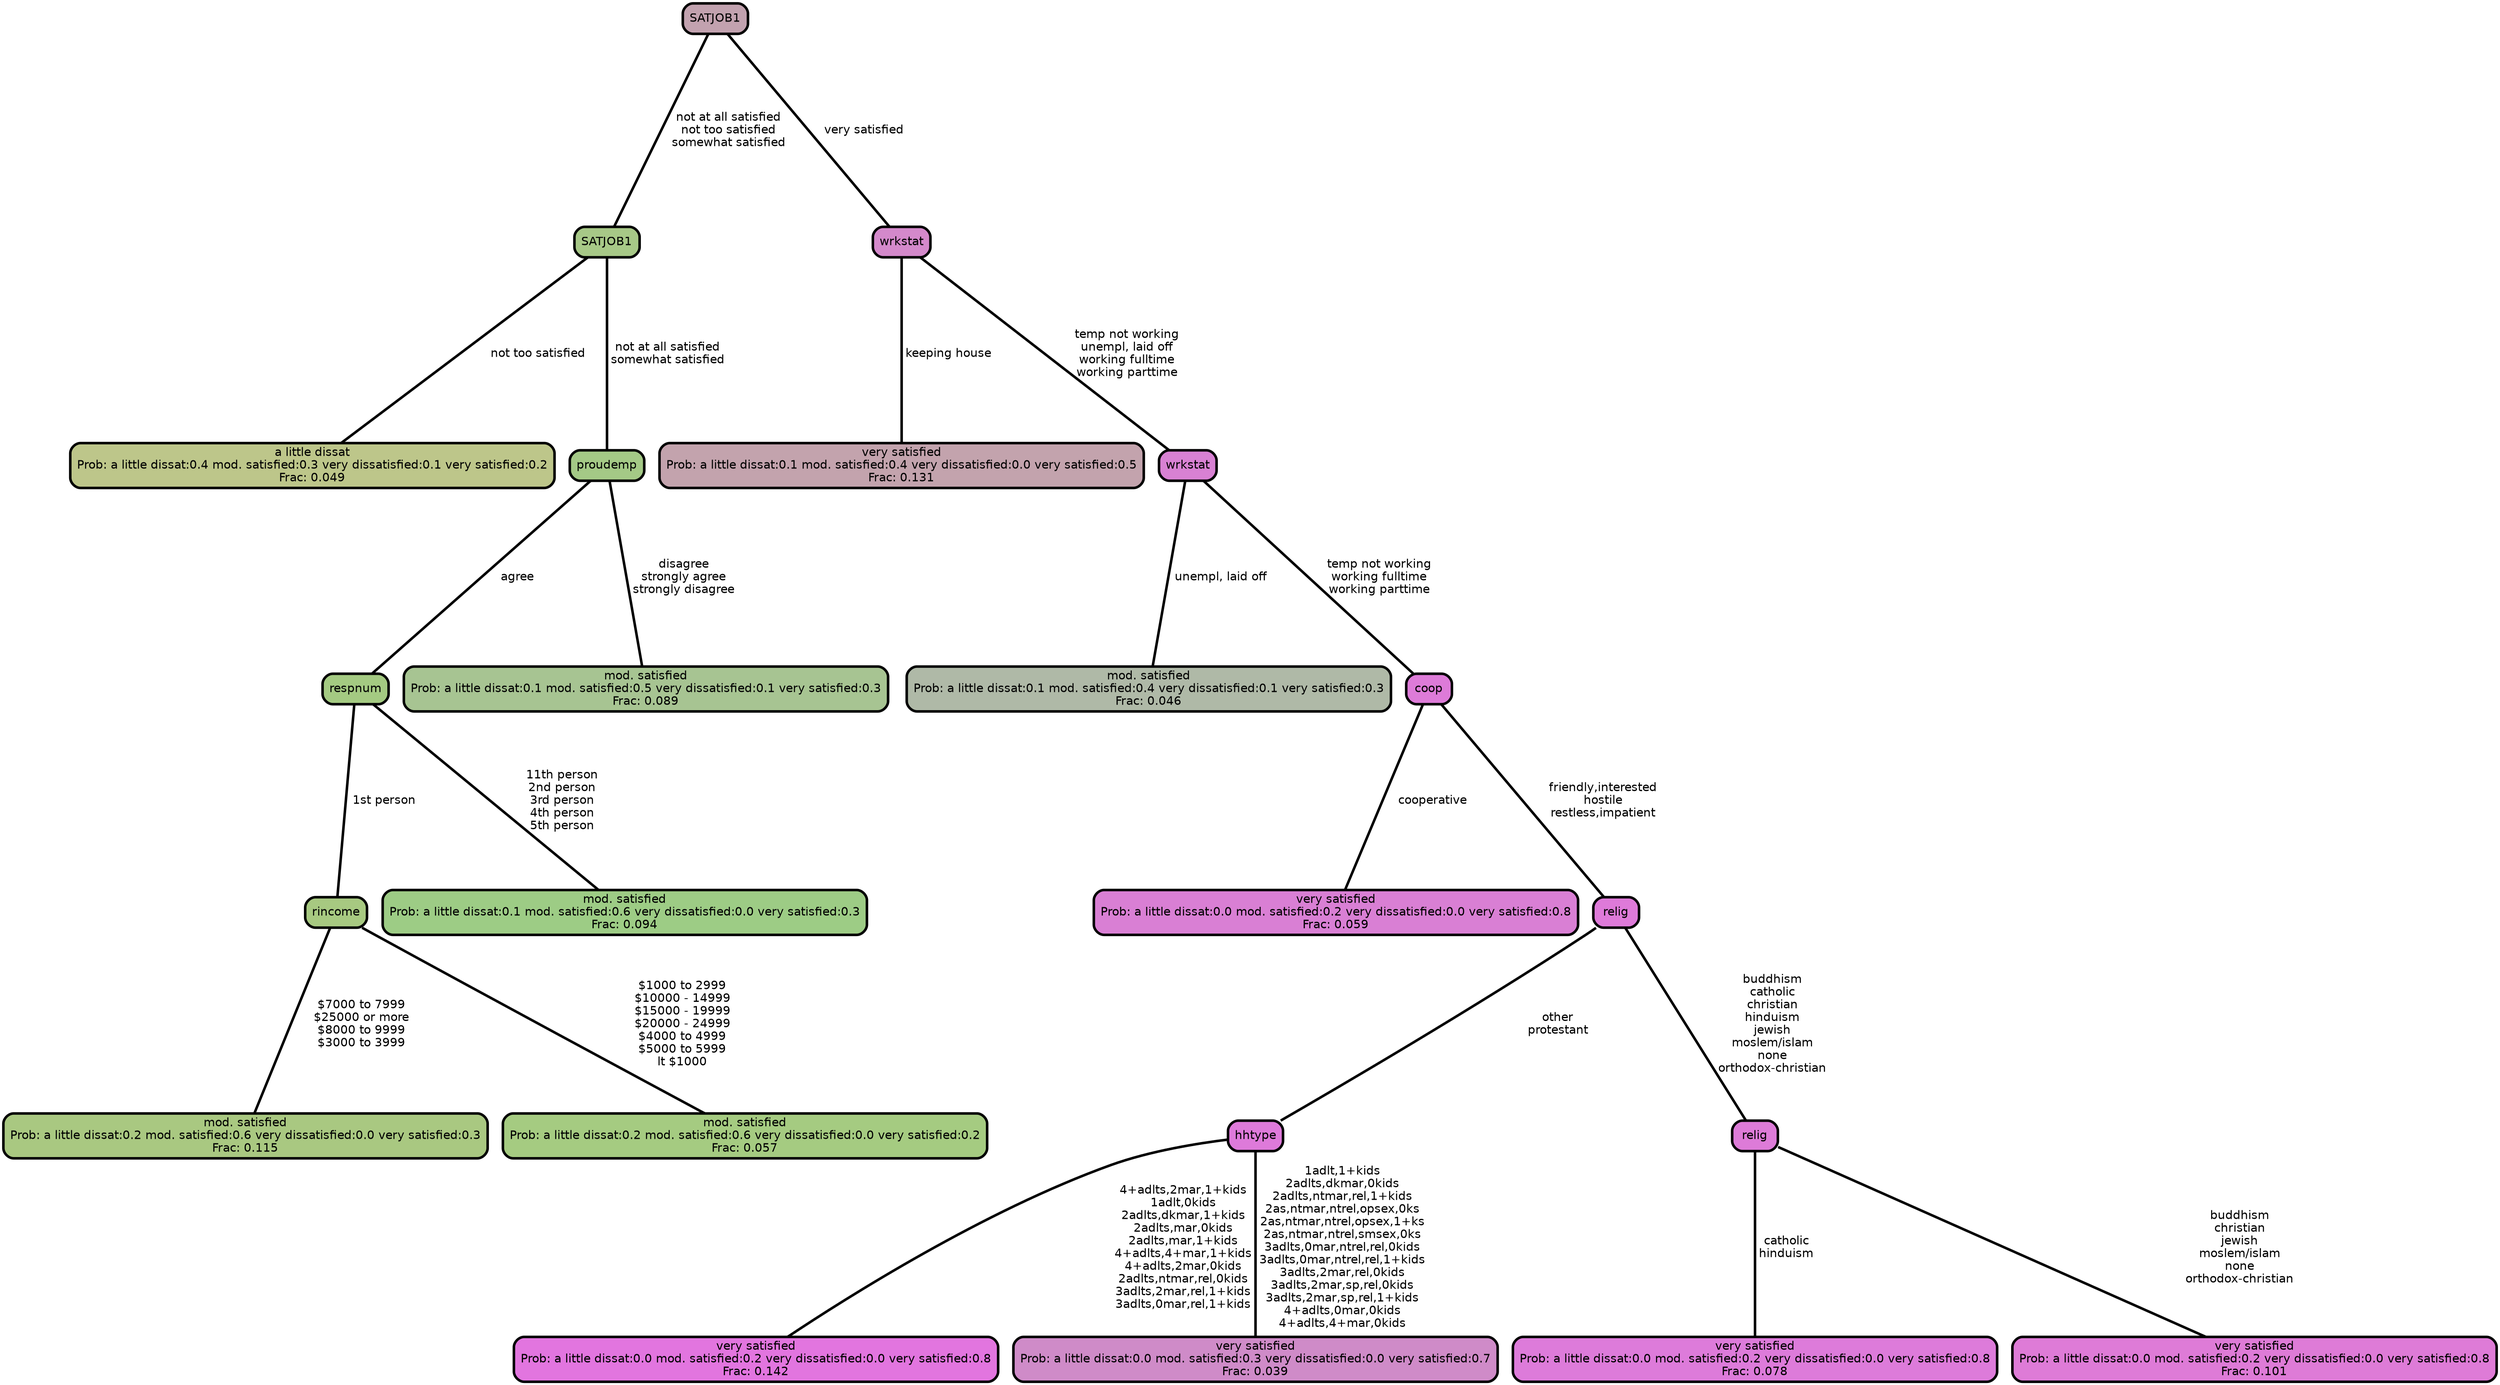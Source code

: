 graph Tree {
node [shape=box, style="filled, rounded",color="black",penwidth="3",fontcolor="black",                 fontname=helvetica] ;
graph [ranksep="0 equally", splines=straight,                 bgcolor=transparent, dpi=200] ;
edge [fontname=helvetica, color=black] ;
0 [label="a little dissat
Prob: a little dissat:0.4 mod. satisfied:0.3 very dissatisfied:0.1 very satisfied:0.2
Frac: 0.049", fillcolor="#bdc68a"] ;
1 [label="SATJOB1", fillcolor="#a7c887"] ;
2 [label="mod. satisfied
Prob: a little dissat:0.2 mod. satisfied:0.6 very dissatisfied:0.0 very satisfied:0.3
Frac: 0.115", fillcolor="#a9c881"] ;
3 [label="rincome", fillcolor="#a7c981"] ;
4 [label="mod. satisfied
Prob: a little dissat:0.2 mod. satisfied:0.6 very dissatisfied:0.0 very satisfied:0.2
Frac: 0.057", fillcolor="#a5cb81"] ;
5 [label="respnum", fillcolor="#a4ca82"] ;
6 [label="mod. satisfied
Prob: a little dissat:0.1 mod. satisfied:0.6 very dissatisfied:0.0 very satisfied:0.3
Frac: 0.094", fillcolor="#9dcc85"] ;
7 [label="proudemp", fillcolor="#a4c986"] ;
8 [label="mod. satisfied
Prob: a little dissat:0.1 mod. satisfied:0.5 very dissatisfied:0.1 very satisfied:0.3
Frac: 0.089", fillcolor="#a7c492"] ;
9 [label="SATJOB1", fillcolor="#c2a2af"] ;
10 [label="very satisfied
Prob: a little dissat:0.1 mod. satisfied:0.4 very dissatisfied:0.0 very satisfied:0.5
Frac: 0.131", fillcolor="#c3a3ad"] ;
11 [label="wrkstat", fillcolor="#d489cb"] ;
12 [label="mod. satisfied
Prob: a little dissat:0.1 mod. satisfied:0.4 very dissatisfied:0.1 very satisfied:0.3
Frac: 0.046", fillcolor="#afb9a7"] ;
13 [label="wrkstat", fillcolor="#d881d3"] ;
14 [label="very satisfied
Prob: a little dissat:0.0 mod. satisfied:0.2 very dissatisfied:0.0 very satisfied:0.8
Frac: 0.059", fillcolor="#d97fd4"] ;
15 [label="coop", fillcolor="#dd7bd8"] ;
16 [label="very satisfied
Prob: a little dissat:0.0 mod. satisfied:0.2 very dissatisfied:0.0 very satisfied:0.8
Frac: 0.142", fillcolor="#e275df"] ;
17 [label="hhtype", fillcolor="#de7ada"] ;
18 [label="very satisfied
Prob: a little dissat:0.0 mod. satisfied:0.3 very dissatisfied:0.0 very satisfied:0.7
Frac: 0.039", fillcolor="#cf8bc8"] ;
19 [label="relig", fillcolor="#de7ad9"] ;
20 [label="very satisfied
Prob: a little dissat:0.0 mod. satisfied:0.2 very dissatisfied:0.0 very satisfied:0.8
Frac: 0.078", fillcolor="#dd7bda"] ;
21 [label="relig", fillcolor="#dd7bd8"] ;
22 [label="very satisfied
Prob: a little dissat:0.0 mod. satisfied:0.2 very dissatisfied:0.0 very satisfied:0.8
Frac: 0.101", fillcolor="#de7bd7"] ;
1 -- 0 [label=" not too satisfied",penwidth=3] ;
1 -- 7 [label=" not at all satisfied\n somewhat satisfied",penwidth=3] ;
3 -- 2 [label=" $7000 to 7999\n $25000 or more\n $8000 to 9999\n $3000 to 3999",penwidth=3] ;
3 -- 4 [label=" $1000 to 2999\n $10000 - 14999\n $15000 - 19999\n $20000 - 24999\n $4000 to 4999\n $5000 to 5999\n lt $1000",penwidth=3] ;
5 -- 3 [label=" 1st person",penwidth=3] ;
5 -- 6 [label=" 11th person\n 2nd person\n 3rd person\n 4th person\n 5th person",penwidth=3] ;
7 -- 5 [label=" agree",penwidth=3] ;
7 -- 8 [label=" disagree\n strongly agree\n strongly disagree",penwidth=3] ;
9 -- 1 [label=" not at all satisfied\n not too satisfied\n somewhat satisfied",penwidth=3] ;
9 -- 11 [label=" very satisfied",penwidth=3] ;
11 -- 10 [label=" keeping house",penwidth=3] ;
11 -- 13 [label=" temp not working\n unempl, laid off\n working fulltime\n working parttime",penwidth=3] ;
13 -- 12 [label=" unempl, laid off",penwidth=3] ;
13 -- 15 [label=" temp not working\n working fulltime\n working parttime",penwidth=3] ;
15 -- 14 [label=" cooperative",penwidth=3] ;
15 -- 19 [label=" friendly,interested\n hostile\n restless,impatient",penwidth=3] ;
17 -- 16 [label=" 4+adlts,2mar,1+kids\n 1adlt,0kids\n 2adlts,dkmar,1+kids\n 2adlts,mar,0kids\n 2adlts,mar,1+kids\n 4+adlts,4+mar,1+kids\n 4+adlts,2mar,0kids\n 2adlts,ntmar,rel,0kids\n 3adlts,2mar,rel,1+kids\n 3adlts,0mar,rel,1+kids",penwidth=3] ;
17 -- 18 [label=" 1adlt,1+kids\n 2adlts,dkmar,0kids\n 2adlts,ntmar,rel,1+kids\n 2as,ntmar,ntrel,opsex,0ks\n 2as,ntmar,ntrel,opsex,1+ks\n 2as,ntmar,ntrel,smsex,0ks\n 3adlts,0mar,ntrel,rel,0kids\n 3adlts,0mar,ntrel,rel,1+kids\n 3adlts,2mar,rel,0kids\n 3adlts,2mar,sp,rel,0kids\n 3adlts,2mar,sp,rel,1+kids\n 4+adlts,0mar,0kids\n 4+adlts,4+mar,0kids",penwidth=3] ;
19 -- 17 [label=" other\n protestant",penwidth=3] ;
19 -- 21 [label=" buddhism\n catholic\n christian\n hinduism\n jewish\n moslem/islam\n none\n orthodox-christian",penwidth=3] ;
21 -- 20 [label=" catholic\n hinduism",penwidth=3] ;
21 -- 22 [label=" buddhism\n christian\n jewish\n moslem/islam\n none\n orthodox-christian",penwidth=3] ;
{rank = same;}}